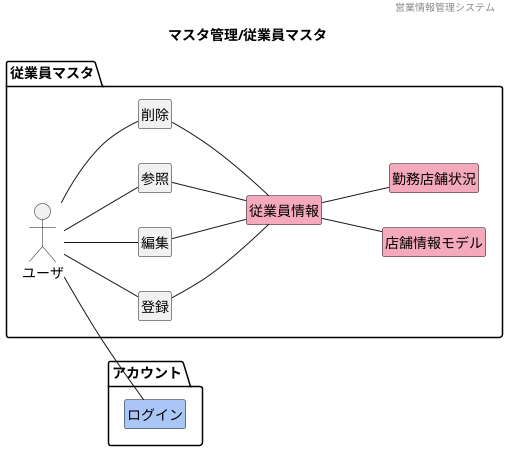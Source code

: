 @startuml images/マスタ管理/従業員マスタ
' ヘッダー
header 営業情報管理システム
' タイトル
title マスタ管理/従業員マスタ
' 
hide circle
' 
hide method
hide members
left to right direction

package "アカウント"{
    class "ログイン" #A9C6F6
}

package "従業員マスタ"{
    mix_actor "ユーザ"
    class "登録"
    class "編集"
    class "参照"
    class "削除"
    class "従業員情報" #F5A9BC
    class "店舗情報モデル" #F5A9BC
    class "勤務店舗状況" #F5A9BC

    "ユーザ" -- "参照"
    "ユーザ" -- "登録"
    "ユーザ" -- "編集"
    "ユーザ" -- "削除"
    "参照" -- "従業員情報"
    "登録" -- "従業員情報"
    "編集" -- "従業員情報"
    "削除" -- "従業員情報"
    "従業員情報" -- "店舗情報モデル"
    "従業員情報" -- "勤務店舗状況"

    従業員情報 : 従業員番号
    従業員情報 : 氏名
    従業員情報 : 住所
    従業員情報 : 電話番号
    従業員情報 : 性別
    従業員情報 : 年齢
    従業員情報 : 生年月日
    従業員情報 : 主な店舗
    勤務店舗状況 : 店舗名
    勤務店舗状況 : 従業員数
    勤務店舗状況 : 責任者
    店舗情報モデル : 店舗名
    店舗情報モデル : 住所
    店舗情報モデル : 連絡先
    店舗情報モデル : 店長
    店舗情報モデル : 主な従業員
}

"ユーザ" -- "ログイン"





@enduml